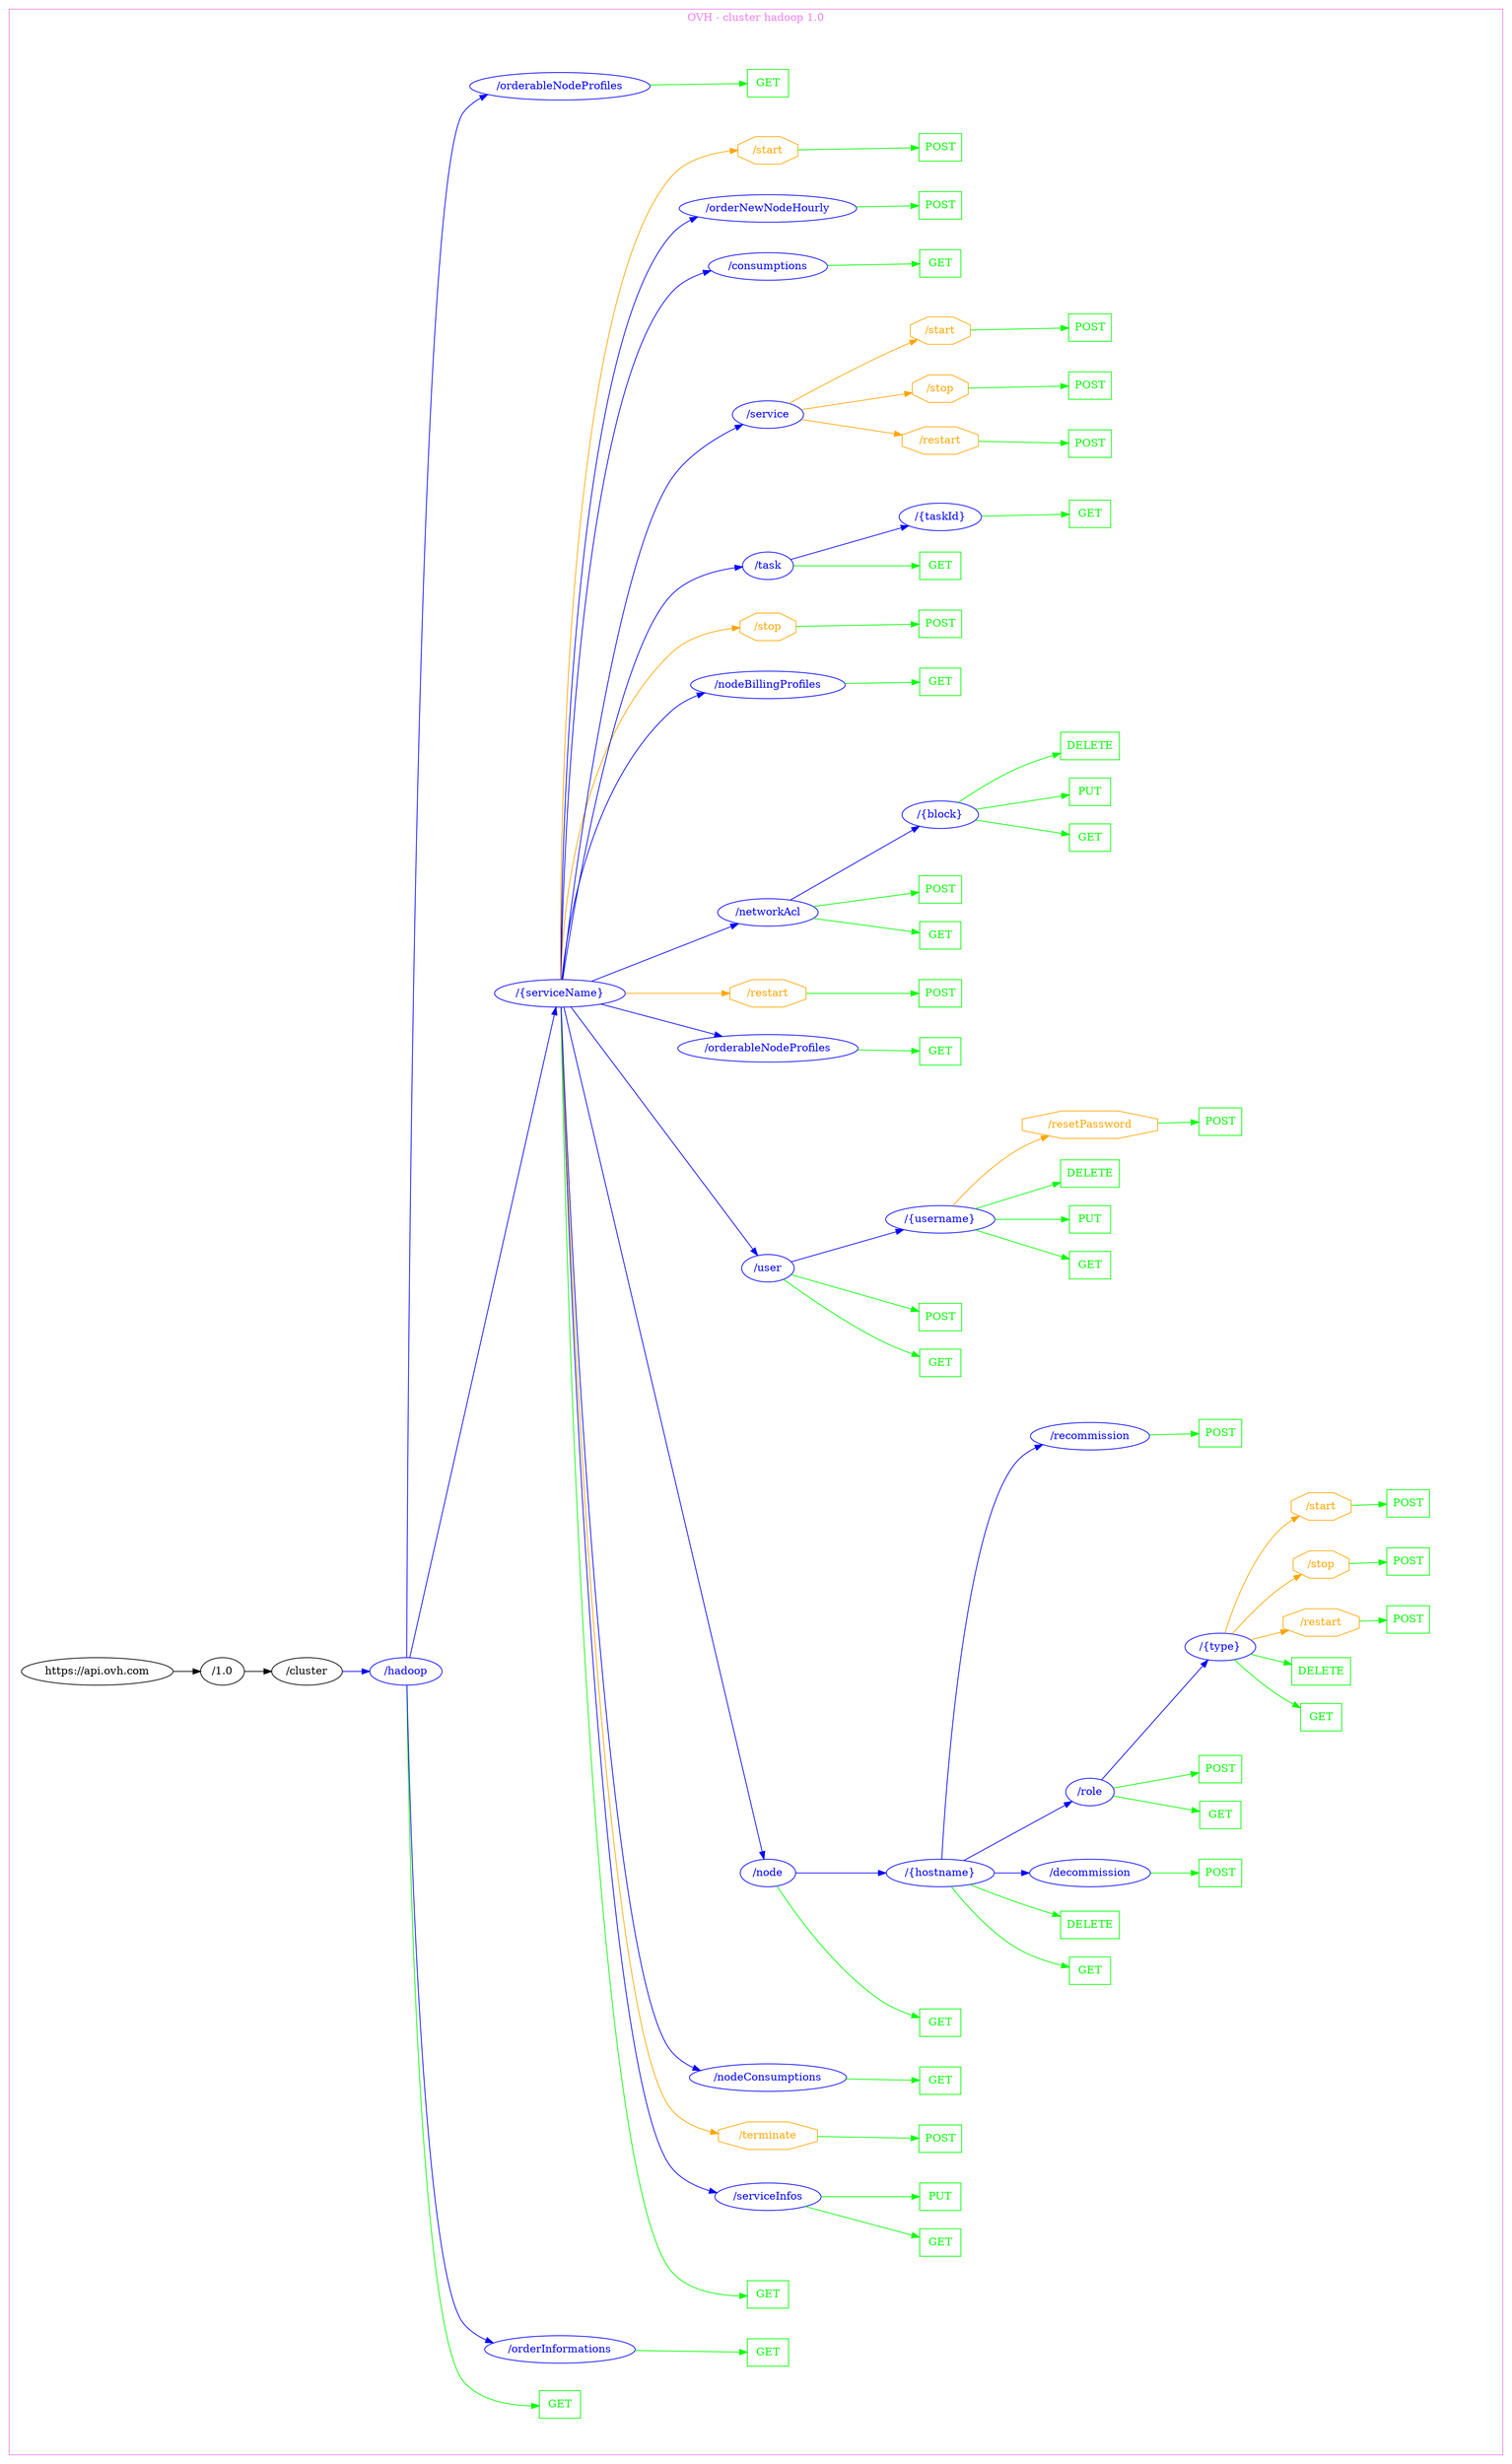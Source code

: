 digraph Cloud_Computing_REST_API {
rankdir="LR";
subgraph cluster_0 {
label="OVH - cluster hadoop 1.0"
color=violet
fontcolor=violet
subgraph cluster_1 {
label=""
color=white
fontcolor=white
node1 [label="https://api.ovh.com", shape="ellipse", color="black", fontcolor="black"]
node1 -> node2 [color="black", fontcolor="black"]
subgraph cluster_2 {
label=""
color=white
fontcolor=white
node2 [label="/1.0", shape="ellipse", color="black", fontcolor="black"]
node2 -> node3 [color="black", fontcolor="black"]
subgraph cluster_3 {
label=""
color=white
fontcolor=white
node3 [label="/cluster", shape="ellipse", color="black", fontcolor="black"]
node3 -> node4 [color="blue", fontcolor="blue"]
subgraph cluster_4 {
label=""
color=white
fontcolor=white
node4 [label="/hadoop", shape="ellipse", color="blue", fontcolor="blue"]
node4 -> node5 [color="green", fontcolor="green"]
subgraph cluster_5 {
label=""
color=white
fontcolor=white
node5 [label="GET", shape="box", color="green", fontcolor="green"]
}
node4 -> node6 [color="blue", fontcolor="blue"]
subgraph cluster_6 {
label=""
color=white
fontcolor=white
node6 [label="/orderInformations", shape="ellipse", color="blue", fontcolor="blue"]
node6 -> node7 [color="green", fontcolor="green"]
subgraph cluster_7 {
label=""
color=white
fontcolor=white
node7 [label="GET", shape="box", color="green", fontcolor="green"]
}
}
node4 -> node8 [color="blue", fontcolor="blue"]
subgraph cluster_8 {
label=""
color=white
fontcolor=white
node8 [label="/{serviceName}", shape="ellipse", color="blue", fontcolor="blue"]
node8 -> node9 [color="green", fontcolor="green"]
subgraph cluster_9 {
label=""
color=white
fontcolor=white
node9 [label="GET", shape="box", color="green", fontcolor="green"]
}
node8 -> node10 [color="blue", fontcolor="blue"]
subgraph cluster_10 {
label=""
color=white
fontcolor=white
node10 [label="/serviceInfos", shape="ellipse", color="blue", fontcolor="blue"]
node10 -> node11 [color="green", fontcolor="green"]
subgraph cluster_11 {
label=""
color=white
fontcolor=white
node11 [label="GET", shape="box", color="green", fontcolor="green"]
}
node10 -> node12 [color="green", fontcolor="green"]
subgraph cluster_12 {
label=""
color=white
fontcolor=white
node12 [label="PUT", shape="box", color="green", fontcolor="green"]
}
}
node8 -> node13 [color="orange", fontcolor="orange"]
subgraph cluster_13 {
label=""
color=white
fontcolor=white
node13 [label="/terminate", shape="octagon", color="orange", fontcolor="orange"]
node13 -> node14 [color="green", fontcolor="green"]
subgraph cluster_14 {
label=""
color=white
fontcolor=white
node14 [label="POST", shape="box", color="green", fontcolor="green"]
}
}
node8 -> node15 [color="blue", fontcolor="blue"]
subgraph cluster_15 {
label=""
color=white
fontcolor=white
node15 [label="/nodeConsumptions", shape="ellipse", color="blue", fontcolor="blue"]
node15 -> node16 [color="green", fontcolor="green"]
subgraph cluster_16 {
label=""
color=white
fontcolor=white
node16 [label="GET", shape="box", color="green", fontcolor="green"]
}
}
node8 -> node17 [color="blue", fontcolor="blue"]
subgraph cluster_17 {
label=""
color=white
fontcolor=white
node17 [label="/node", shape="ellipse", color="blue", fontcolor="blue"]
node17 -> node18 [color="green", fontcolor="green"]
subgraph cluster_18 {
label=""
color=white
fontcolor=white
node18 [label="GET", shape="box", color="green", fontcolor="green"]
}
node17 -> node19 [color="blue", fontcolor="blue"]
subgraph cluster_19 {
label=""
color=white
fontcolor=white
node19 [label="/{hostname}", shape="ellipse", color="blue", fontcolor="blue"]
node19 -> node20 [color="green", fontcolor="green"]
subgraph cluster_20 {
label=""
color=white
fontcolor=white
node20 [label="GET", shape="box", color="green", fontcolor="green"]
}
node19 -> node21 [color="green", fontcolor="green"]
subgraph cluster_21 {
label=""
color=white
fontcolor=white
node21 [label="DELETE", shape="box", color="green", fontcolor="green"]
}
node19 -> node22 [color="blue", fontcolor="blue"]
subgraph cluster_22 {
label=""
color=white
fontcolor=white
node22 [label="/decommission", shape="ellipse", color="blue", fontcolor="blue"]
node22 -> node23 [color="green", fontcolor="green"]
subgraph cluster_23 {
label=""
color=white
fontcolor=white
node23 [label="POST", shape="box", color="green", fontcolor="green"]
}
}
node19 -> node24 [color="blue", fontcolor="blue"]
subgraph cluster_24 {
label=""
color=white
fontcolor=white
node24 [label="/role", shape="ellipse", color="blue", fontcolor="blue"]
node24 -> node25 [color="green", fontcolor="green"]
subgraph cluster_25 {
label=""
color=white
fontcolor=white
node25 [label="GET", shape="box", color="green", fontcolor="green"]
}
node24 -> node26 [color="green", fontcolor="green"]
subgraph cluster_26 {
label=""
color=white
fontcolor=white
node26 [label="POST", shape="box", color="green", fontcolor="green"]
}
node24 -> node27 [color="blue", fontcolor="blue"]
subgraph cluster_27 {
label=""
color=white
fontcolor=white
node27 [label="/{type}", shape="ellipse", color="blue", fontcolor="blue"]
node27 -> node28 [color="green", fontcolor="green"]
subgraph cluster_28 {
label=""
color=white
fontcolor=white
node28 [label="GET", shape="box", color="green", fontcolor="green"]
}
node27 -> node29 [color="green", fontcolor="green"]
subgraph cluster_29 {
label=""
color=white
fontcolor=white
node29 [label="DELETE", shape="box", color="green", fontcolor="green"]
}
node27 -> node30 [color="orange", fontcolor="orange"]
subgraph cluster_30 {
label=""
color=white
fontcolor=white
node30 [label="/restart", shape="octagon", color="orange", fontcolor="orange"]
node30 -> node31 [color="green", fontcolor="green"]
subgraph cluster_31 {
label=""
color=white
fontcolor=white
node31 [label="POST", shape="box", color="green", fontcolor="green"]
}
}
node27 -> node32 [color="orange", fontcolor="orange"]
subgraph cluster_32 {
label=""
color=white
fontcolor=white
node32 [label="/stop", shape="octagon", color="orange", fontcolor="orange"]
node32 -> node33 [color="green", fontcolor="green"]
subgraph cluster_33 {
label=""
color=white
fontcolor=white
node33 [label="POST", shape="box", color="green", fontcolor="green"]
}
}
node27 -> node34 [color="orange", fontcolor="orange"]
subgraph cluster_34 {
label=""
color=white
fontcolor=white
node34 [label="/start", shape="octagon", color="orange", fontcolor="orange"]
node34 -> node35 [color="green", fontcolor="green"]
subgraph cluster_35 {
label=""
color=white
fontcolor=white
node35 [label="POST", shape="box", color="green", fontcolor="green"]
}
}
}
}
node19 -> node36 [color="blue", fontcolor="blue"]
subgraph cluster_36 {
label=""
color=white
fontcolor=white
node36 [label="/recommission", shape="ellipse", color="blue", fontcolor="blue"]
node36 -> node37 [color="green", fontcolor="green"]
subgraph cluster_37 {
label=""
color=white
fontcolor=white
node37 [label="POST", shape="box", color="green", fontcolor="green"]
}
}
}
}
node8 -> node38 [color="blue", fontcolor="blue"]
subgraph cluster_38 {
label=""
color=white
fontcolor=white
node38 [label="/user", shape="ellipse", color="blue", fontcolor="blue"]
node38 -> node39 [color="green", fontcolor="green"]
subgraph cluster_39 {
label=""
color=white
fontcolor=white
node39 [label="GET", shape="box", color="green", fontcolor="green"]
}
node38 -> node40 [color="green", fontcolor="green"]
subgraph cluster_40 {
label=""
color=white
fontcolor=white
node40 [label="POST", shape="box", color="green", fontcolor="green"]
}
node38 -> node41 [color="blue", fontcolor="blue"]
subgraph cluster_41 {
label=""
color=white
fontcolor=white
node41 [label="/{username}", shape="ellipse", color="blue", fontcolor="blue"]
node41 -> node42 [color="green", fontcolor="green"]
subgraph cluster_42 {
label=""
color=white
fontcolor=white
node42 [label="GET", shape="box", color="green", fontcolor="green"]
}
node41 -> node43 [color="green", fontcolor="green"]
subgraph cluster_43 {
label=""
color=white
fontcolor=white
node43 [label="PUT", shape="box", color="green", fontcolor="green"]
}
node41 -> node44 [color="green", fontcolor="green"]
subgraph cluster_44 {
label=""
color=white
fontcolor=white
node44 [label="DELETE", shape="box", color="green", fontcolor="green"]
}
node41 -> node45 [color="orange", fontcolor="orange"]
subgraph cluster_45 {
label=""
color=white
fontcolor=white
node45 [label="/resetPassword", shape="octagon", color="orange", fontcolor="orange"]
node45 -> node46 [color="green", fontcolor="green"]
subgraph cluster_46 {
label=""
color=white
fontcolor=white
node46 [label="POST", shape="box", color="green", fontcolor="green"]
}
}
}
}
node8 -> node47 [color="blue", fontcolor="blue"]
subgraph cluster_47 {
label=""
color=white
fontcolor=white
node47 [label="/orderableNodeProfiles", shape="ellipse", color="blue", fontcolor="blue"]
node47 -> node48 [color="green", fontcolor="green"]
subgraph cluster_48 {
label=""
color=white
fontcolor=white
node48 [label="GET", shape="box", color="green", fontcolor="green"]
}
}
node8 -> node49 [color="orange", fontcolor="orange"]
subgraph cluster_49 {
label=""
color=white
fontcolor=white
node49 [label="/restart", shape="octagon", color="orange", fontcolor="orange"]
node49 -> node50 [color="green", fontcolor="green"]
subgraph cluster_50 {
label=""
color=white
fontcolor=white
node50 [label="POST", shape="box", color="green", fontcolor="green"]
}
}
node8 -> node51 [color="blue", fontcolor="blue"]
subgraph cluster_51 {
label=""
color=white
fontcolor=white
node51 [label="/networkAcl", shape="ellipse", color="blue", fontcolor="blue"]
node51 -> node52 [color="green", fontcolor="green"]
subgraph cluster_52 {
label=""
color=white
fontcolor=white
node52 [label="GET", shape="box", color="green", fontcolor="green"]
}
node51 -> node53 [color="green", fontcolor="green"]
subgraph cluster_53 {
label=""
color=white
fontcolor=white
node53 [label="POST", shape="box", color="green", fontcolor="green"]
}
node51 -> node54 [color="blue", fontcolor="blue"]
subgraph cluster_54 {
label=""
color=white
fontcolor=white
node54 [label="/{block}", shape="ellipse", color="blue", fontcolor="blue"]
node54 -> node55 [color="green", fontcolor="green"]
subgraph cluster_55 {
label=""
color=white
fontcolor=white
node55 [label="GET", shape="box", color="green", fontcolor="green"]
}
node54 -> node56 [color="green", fontcolor="green"]
subgraph cluster_56 {
label=""
color=white
fontcolor=white
node56 [label="PUT", shape="box", color="green", fontcolor="green"]
}
node54 -> node57 [color="green", fontcolor="green"]
subgraph cluster_57 {
label=""
color=white
fontcolor=white
node57 [label="DELETE", shape="box", color="green", fontcolor="green"]
}
}
}
node8 -> node58 [color="blue", fontcolor="blue"]
subgraph cluster_58 {
label=""
color=white
fontcolor=white
node58 [label="/nodeBillingProfiles", shape="ellipse", color="blue", fontcolor="blue"]
node58 -> node59 [color="green", fontcolor="green"]
subgraph cluster_59 {
label=""
color=white
fontcolor=white
node59 [label="GET", shape="box", color="green", fontcolor="green"]
}
}
node8 -> node60 [color="orange", fontcolor="orange"]
subgraph cluster_60 {
label=""
color=white
fontcolor=white
node60 [label="/stop", shape="octagon", color="orange", fontcolor="orange"]
node60 -> node61 [color="green", fontcolor="green"]
subgraph cluster_61 {
label=""
color=white
fontcolor=white
node61 [label="POST", shape="box", color="green", fontcolor="green"]
}
}
node8 -> node62 [color="blue", fontcolor="blue"]
subgraph cluster_62 {
label=""
color=white
fontcolor=white
node62 [label="/task", shape="ellipse", color="blue", fontcolor="blue"]
node62 -> node63 [color="green", fontcolor="green"]
subgraph cluster_63 {
label=""
color=white
fontcolor=white
node63 [label="GET", shape="box", color="green", fontcolor="green"]
}
node62 -> node64 [color="blue", fontcolor="blue"]
subgraph cluster_64 {
label=""
color=white
fontcolor=white
node64 [label="/{taskId}", shape="ellipse", color="blue", fontcolor="blue"]
node64 -> node65 [color="green", fontcolor="green"]
subgraph cluster_65 {
label=""
color=white
fontcolor=white
node65 [label="GET", shape="box", color="green", fontcolor="green"]
}
}
}
node8 -> node66 [color="blue", fontcolor="blue"]
subgraph cluster_66 {
label=""
color=white
fontcolor=white
node66 [label="/service", shape="ellipse", color="blue", fontcolor="blue"]
node66 -> node67 [color="orange", fontcolor="orange"]
subgraph cluster_67 {
label=""
color=white
fontcolor=white
node67 [label="/restart", shape="octagon", color="orange", fontcolor="orange"]
node67 -> node68 [color="green", fontcolor="green"]
subgraph cluster_68 {
label=""
color=white
fontcolor=white
node68 [label="POST", shape="box", color="green", fontcolor="green"]
}
}
node66 -> node69 [color="orange", fontcolor="orange"]
subgraph cluster_69 {
label=""
color=white
fontcolor=white
node69 [label="/stop", shape="octagon", color="orange", fontcolor="orange"]
node69 -> node70 [color="green", fontcolor="green"]
subgraph cluster_70 {
label=""
color=white
fontcolor=white
node70 [label="POST", shape="box", color="green", fontcolor="green"]
}
}
node66 -> node71 [color="orange", fontcolor="orange"]
subgraph cluster_71 {
label=""
color=white
fontcolor=white
node71 [label="/start", shape="octagon", color="orange", fontcolor="orange"]
node71 -> node72 [color="green", fontcolor="green"]
subgraph cluster_72 {
label=""
color=white
fontcolor=white
node72 [label="POST", shape="box", color="green", fontcolor="green"]
}
}
}
node8 -> node73 [color="blue", fontcolor="blue"]
subgraph cluster_73 {
label=""
color=white
fontcolor=white
node73 [label="/consumptions", shape="ellipse", color="blue", fontcolor="blue"]
node73 -> node74 [color="green", fontcolor="green"]
subgraph cluster_74 {
label=""
color=white
fontcolor=white
node74 [label="GET", shape="box", color="green", fontcolor="green"]
}
}
node8 -> node75 [color="blue", fontcolor="blue"]
subgraph cluster_75 {
label=""
color=white
fontcolor=white
node75 [label="/orderNewNodeHourly", shape="ellipse", color="blue", fontcolor="blue"]
node75 -> node76 [color="green", fontcolor="green"]
subgraph cluster_76 {
label=""
color=white
fontcolor=white
node76 [label="POST", shape="box", color="green", fontcolor="green"]
}
}
node8 -> node77 [color="orange", fontcolor="orange"]
subgraph cluster_77 {
label=""
color=white
fontcolor=white
node77 [label="/start", shape="octagon", color="orange", fontcolor="orange"]
node77 -> node78 [color="green", fontcolor="green"]
subgraph cluster_78 {
label=""
color=white
fontcolor=white
node78 [label="POST", shape="box", color="green", fontcolor="green"]
}
}
}
node4 -> node79 [color="blue", fontcolor="blue"]
subgraph cluster_79 {
label=""
color=white
fontcolor=white
node79 [label="/orderableNodeProfiles", shape="ellipse", color="blue", fontcolor="blue"]
node79 -> node80 [color="green", fontcolor="green"]
subgraph cluster_80 {
label=""
color=white
fontcolor=white
node80 [label="GET", shape="box", color="green", fontcolor="green"]
}
}
}
}
}
}
}
}
